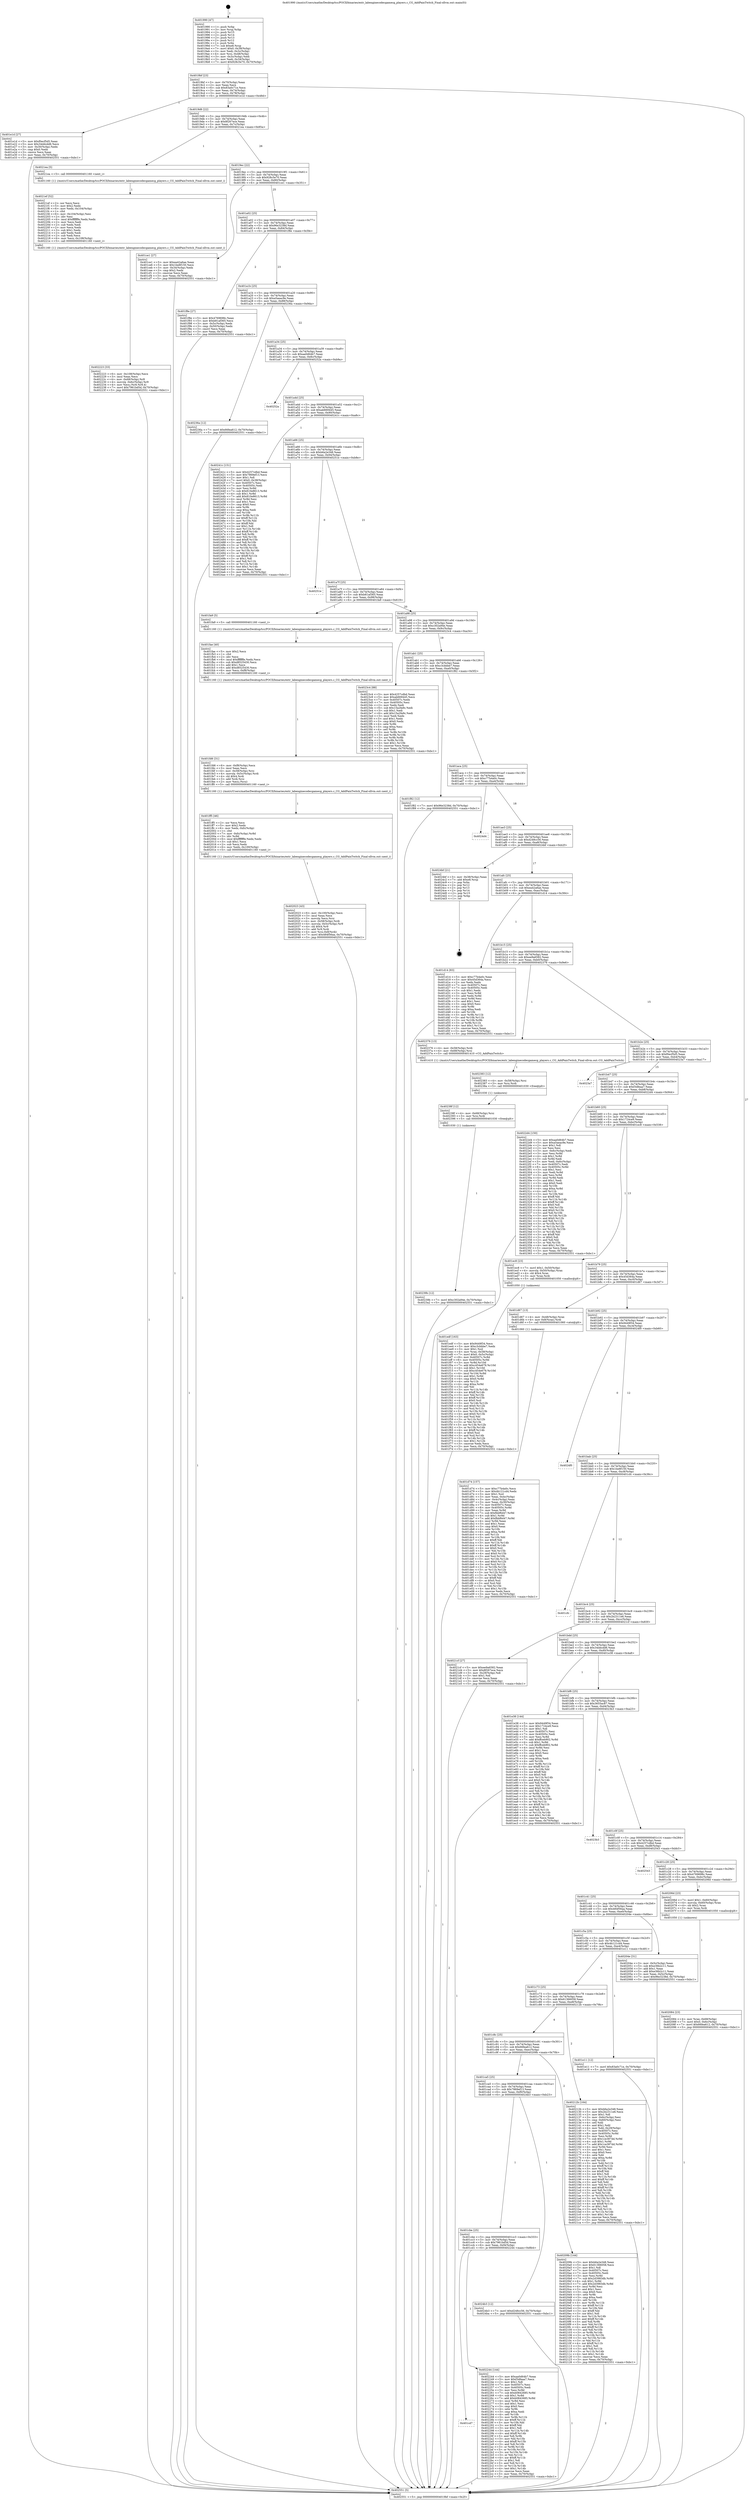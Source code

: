 digraph "0x401990" {
  label = "0x401990 (/mnt/c/Users/mathe/Desktop/tcc/POCII/binaries/extr_labenginecodecgamecg_players.c_CG_AddPainTwitch_Final-ollvm.out::main(0))"
  labelloc = "t"
  node[shape=record]

  Entry [label="",width=0.3,height=0.3,shape=circle,fillcolor=black,style=filled]
  "0x4019bf" [label="{
     0x4019bf [23]\l
     | [instrs]\l
     &nbsp;&nbsp;0x4019bf \<+3\>: mov -0x70(%rbp),%eax\l
     &nbsp;&nbsp;0x4019c2 \<+2\>: mov %eax,%ecx\l
     &nbsp;&nbsp;0x4019c4 \<+6\>: sub $0x83a0c71e,%ecx\l
     &nbsp;&nbsp;0x4019ca \<+3\>: mov %eax,-0x74(%rbp)\l
     &nbsp;&nbsp;0x4019cd \<+3\>: mov %ecx,-0x78(%rbp)\l
     &nbsp;&nbsp;0x4019d0 \<+6\>: je 0000000000401e1d \<main+0x48d\>\l
  }"]
  "0x401e1d" [label="{
     0x401e1d [27]\l
     | [instrs]\l
     &nbsp;&nbsp;0x401e1d \<+5\>: mov $0xf0ecf5d5,%eax\l
     &nbsp;&nbsp;0x401e22 \<+5\>: mov $0x34ddcdd6,%ecx\l
     &nbsp;&nbsp;0x401e27 \<+3\>: mov -0x30(%rbp),%edx\l
     &nbsp;&nbsp;0x401e2a \<+3\>: cmp $0x0,%edx\l
     &nbsp;&nbsp;0x401e2d \<+3\>: cmove %ecx,%eax\l
     &nbsp;&nbsp;0x401e30 \<+3\>: mov %eax,-0x70(%rbp)\l
     &nbsp;&nbsp;0x401e33 \<+5\>: jmp 0000000000402551 \<main+0xbc1\>\l
  }"]
  "0x4019d6" [label="{
     0x4019d6 [22]\l
     | [instrs]\l
     &nbsp;&nbsp;0x4019d6 \<+5\>: jmp 00000000004019db \<main+0x4b\>\l
     &nbsp;&nbsp;0x4019db \<+3\>: mov -0x74(%rbp),%eax\l
     &nbsp;&nbsp;0x4019de \<+5\>: sub $0x8f267ece,%eax\l
     &nbsp;&nbsp;0x4019e3 \<+3\>: mov %eax,-0x7c(%rbp)\l
     &nbsp;&nbsp;0x4019e6 \<+6\>: je 00000000004021ea \<main+0x85a\>\l
  }"]
  Exit [label="",width=0.3,height=0.3,shape=circle,fillcolor=black,style=filled,peripheries=2]
  "0x4021ea" [label="{
     0x4021ea [5]\l
     | [instrs]\l
     &nbsp;&nbsp;0x4021ea \<+5\>: call 0000000000401160 \<next_i\>\l
     | [calls]\l
     &nbsp;&nbsp;0x401160 \{1\} (/mnt/c/Users/mathe/Desktop/tcc/POCII/binaries/extr_labenginecodecgamecg_players.c_CG_AddPainTwitch_Final-ollvm.out::next_i)\l
  }"]
  "0x4019ec" [label="{
     0x4019ec [22]\l
     | [instrs]\l
     &nbsp;&nbsp;0x4019ec \<+5\>: jmp 00000000004019f1 \<main+0x61\>\l
     &nbsp;&nbsp;0x4019f1 \<+3\>: mov -0x74(%rbp),%eax\l
     &nbsp;&nbsp;0x4019f4 \<+5\>: sub $0x928c5e70,%eax\l
     &nbsp;&nbsp;0x4019f9 \<+3\>: mov %eax,-0x80(%rbp)\l
     &nbsp;&nbsp;0x4019fc \<+6\>: je 0000000000401ce1 \<main+0x351\>\l
  }"]
  "0x40239b" [label="{
     0x40239b [12]\l
     | [instrs]\l
     &nbsp;&nbsp;0x40239b \<+7\>: movl $0xc302a94e,-0x70(%rbp)\l
     &nbsp;&nbsp;0x4023a2 \<+5\>: jmp 0000000000402551 \<main+0xbc1\>\l
  }"]
  "0x401ce1" [label="{
     0x401ce1 [27]\l
     | [instrs]\l
     &nbsp;&nbsp;0x401ce1 \<+5\>: mov $0xea42a6ae,%eax\l
     &nbsp;&nbsp;0x401ce6 \<+5\>: mov $0x1be8f150,%ecx\l
     &nbsp;&nbsp;0x401ceb \<+3\>: mov -0x34(%rbp),%edx\l
     &nbsp;&nbsp;0x401cee \<+3\>: cmp $0x2,%edx\l
     &nbsp;&nbsp;0x401cf1 \<+3\>: cmovne %ecx,%eax\l
     &nbsp;&nbsp;0x401cf4 \<+3\>: mov %eax,-0x70(%rbp)\l
     &nbsp;&nbsp;0x401cf7 \<+5\>: jmp 0000000000402551 \<main+0xbc1\>\l
  }"]
  "0x401a02" [label="{
     0x401a02 [25]\l
     | [instrs]\l
     &nbsp;&nbsp;0x401a02 \<+5\>: jmp 0000000000401a07 \<main+0x77\>\l
     &nbsp;&nbsp;0x401a07 \<+3\>: mov -0x74(%rbp),%eax\l
     &nbsp;&nbsp;0x401a0a \<+5\>: sub $0x96e3238d,%eax\l
     &nbsp;&nbsp;0x401a0f \<+6\>: mov %eax,-0x84(%rbp)\l
     &nbsp;&nbsp;0x401a15 \<+6\>: je 0000000000401f8e \<main+0x5fe\>\l
  }"]
  "0x402551" [label="{
     0x402551 [5]\l
     | [instrs]\l
     &nbsp;&nbsp;0x402551 \<+5\>: jmp 00000000004019bf \<main+0x2f\>\l
  }"]
  "0x401990" [label="{
     0x401990 [47]\l
     | [instrs]\l
     &nbsp;&nbsp;0x401990 \<+1\>: push %rbp\l
     &nbsp;&nbsp;0x401991 \<+3\>: mov %rsp,%rbp\l
     &nbsp;&nbsp;0x401994 \<+2\>: push %r15\l
     &nbsp;&nbsp;0x401996 \<+2\>: push %r14\l
     &nbsp;&nbsp;0x401998 \<+2\>: push %r13\l
     &nbsp;&nbsp;0x40199a \<+2\>: push %r12\l
     &nbsp;&nbsp;0x40199c \<+1\>: push %rbx\l
     &nbsp;&nbsp;0x40199d \<+7\>: sub $0xe8,%rsp\l
     &nbsp;&nbsp;0x4019a4 \<+7\>: movl $0x0,-0x38(%rbp)\l
     &nbsp;&nbsp;0x4019ab \<+3\>: mov %edi,-0x3c(%rbp)\l
     &nbsp;&nbsp;0x4019ae \<+4\>: mov %rsi,-0x48(%rbp)\l
     &nbsp;&nbsp;0x4019b2 \<+3\>: mov -0x3c(%rbp),%edi\l
     &nbsp;&nbsp;0x4019b5 \<+3\>: mov %edi,-0x34(%rbp)\l
     &nbsp;&nbsp;0x4019b8 \<+7\>: movl $0x928c5e70,-0x70(%rbp)\l
  }"]
  "0x40238f" [label="{
     0x40238f [12]\l
     | [instrs]\l
     &nbsp;&nbsp;0x40238f \<+4\>: mov -0x68(%rbp),%rsi\l
     &nbsp;&nbsp;0x402393 \<+3\>: mov %rsi,%rdi\l
     &nbsp;&nbsp;0x402396 \<+5\>: call 0000000000401030 \<free@plt\>\l
     | [calls]\l
     &nbsp;&nbsp;0x401030 \{1\} (unknown)\l
  }"]
  "0x401f8e" [label="{
     0x401f8e [27]\l
     | [instrs]\l
     &nbsp;&nbsp;0x401f8e \<+5\>: mov $0x4769698c,%eax\l
     &nbsp;&nbsp;0x401f93 \<+5\>: mov $0xb81af365,%ecx\l
     &nbsp;&nbsp;0x401f98 \<+3\>: mov -0x5c(%rbp),%edx\l
     &nbsp;&nbsp;0x401f9b \<+3\>: cmp -0x50(%rbp),%edx\l
     &nbsp;&nbsp;0x401f9e \<+3\>: cmovl %ecx,%eax\l
     &nbsp;&nbsp;0x401fa1 \<+3\>: mov %eax,-0x70(%rbp)\l
     &nbsp;&nbsp;0x401fa4 \<+5\>: jmp 0000000000402551 \<main+0xbc1\>\l
  }"]
  "0x401a1b" [label="{
     0x401a1b [25]\l
     | [instrs]\l
     &nbsp;&nbsp;0x401a1b \<+5\>: jmp 0000000000401a20 \<main+0x90\>\l
     &nbsp;&nbsp;0x401a20 \<+3\>: mov -0x74(%rbp),%eax\l
     &nbsp;&nbsp;0x401a23 \<+5\>: sub $0xa5aeac9e,%eax\l
     &nbsp;&nbsp;0x401a28 \<+6\>: mov %eax,-0x88(%rbp)\l
     &nbsp;&nbsp;0x401a2e \<+6\>: je 000000000040236a \<main+0x9da\>\l
  }"]
  "0x402383" [label="{
     0x402383 [12]\l
     | [instrs]\l
     &nbsp;&nbsp;0x402383 \<+4\>: mov -0x58(%rbp),%rsi\l
     &nbsp;&nbsp;0x402387 \<+3\>: mov %rsi,%rdi\l
     &nbsp;&nbsp;0x40238a \<+5\>: call 0000000000401030 \<free@plt\>\l
     | [calls]\l
     &nbsp;&nbsp;0x401030 \{1\} (unknown)\l
  }"]
  "0x40236a" [label="{
     0x40236a [12]\l
     | [instrs]\l
     &nbsp;&nbsp;0x40236a \<+7\>: movl $0x66fea612,-0x70(%rbp)\l
     &nbsp;&nbsp;0x402371 \<+5\>: jmp 0000000000402551 \<main+0xbc1\>\l
  }"]
  "0x401a34" [label="{
     0x401a34 [25]\l
     | [instrs]\l
     &nbsp;&nbsp;0x401a34 \<+5\>: jmp 0000000000401a39 \<main+0xa9\>\l
     &nbsp;&nbsp;0x401a39 \<+3\>: mov -0x74(%rbp),%eax\l
     &nbsp;&nbsp;0x401a3c \<+5\>: sub $0xaa0d64b7,%eax\l
     &nbsp;&nbsp;0x401a41 \<+6\>: mov %eax,-0x8c(%rbp)\l
     &nbsp;&nbsp;0x401a47 \<+6\>: je 000000000040252a \<main+0xb9a\>\l
  }"]
  "0x401cd7" [label="{
     0x401cd7\l
  }", style=dashed]
  "0x40252a" [label="{
     0x40252a\l
  }", style=dashed]
  "0x401a4d" [label="{
     0x401a4d [25]\l
     | [instrs]\l
     &nbsp;&nbsp;0x401a4d \<+5\>: jmp 0000000000401a52 \<main+0xc2\>\l
     &nbsp;&nbsp;0x401a52 \<+3\>: mov -0x74(%rbp),%eax\l
     &nbsp;&nbsp;0x401a55 \<+5\>: sub $0xab669445,%eax\l
     &nbsp;&nbsp;0x401a5a \<+6\>: mov %eax,-0x90(%rbp)\l
     &nbsp;&nbsp;0x401a60 \<+6\>: je 000000000040241c \<main+0xa8c\>\l
  }"]
  "0x402244" [label="{
     0x402244 [144]\l
     | [instrs]\l
     &nbsp;&nbsp;0x402244 \<+5\>: mov $0xaa0d64b7,%eax\l
     &nbsp;&nbsp;0x402249 \<+5\>: mov $0xf3dfeaa7,%ecx\l
     &nbsp;&nbsp;0x40224e \<+2\>: mov $0x1,%dl\l
     &nbsp;&nbsp;0x402250 \<+7\>: mov 0x40507c,%esi\l
     &nbsp;&nbsp;0x402257 \<+7\>: mov 0x40505c,%edi\l
     &nbsp;&nbsp;0x40225e \<+3\>: mov %esi,%r8d\l
     &nbsp;&nbsp;0x402261 \<+7\>: sub $0xb0842685,%r8d\l
     &nbsp;&nbsp;0x402268 \<+4\>: sub $0x1,%r8d\l
     &nbsp;&nbsp;0x40226c \<+7\>: add $0xb0842685,%r8d\l
     &nbsp;&nbsp;0x402273 \<+4\>: imul %r8d,%esi\l
     &nbsp;&nbsp;0x402277 \<+3\>: and $0x1,%esi\l
     &nbsp;&nbsp;0x40227a \<+3\>: cmp $0x0,%esi\l
     &nbsp;&nbsp;0x40227d \<+4\>: sete %r9b\l
     &nbsp;&nbsp;0x402281 \<+3\>: cmp $0xa,%edi\l
     &nbsp;&nbsp;0x402284 \<+4\>: setl %r10b\l
     &nbsp;&nbsp;0x402288 \<+3\>: mov %r9b,%r11b\l
     &nbsp;&nbsp;0x40228b \<+4\>: xor $0xff,%r11b\l
     &nbsp;&nbsp;0x40228f \<+3\>: mov %r10b,%bl\l
     &nbsp;&nbsp;0x402292 \<+3\>: xor $0xff,%bl\l
     &nbsp;&nbsp;0x402295 \<+3\>: xor $0x1,%dl\l
     &nbsp;&nbsp;0x402298 \<+3\>: mov %r11b,%r14b\l
     &nbsp;&nbsp;0x40229b \<+4\>: and $0xff,%r14b\l
     &nbsp;&nbsp;0x40229f \<+3\>: and %dl,%r9b\l
     &nbsp;&nbsp;0x4022a2 \<+3\>: mov %bl,%r15b\l
     &nbsp;&nbsp;0x4022a5 \<+4\>: and $0xff,%r15b\l
     &nbsp;&nbsp;0x4022a9 \<+3\>: and %dl,%r10b\l
     &nbsp;&nbsp;0x4022ac \<+3\>: or %r9b,%r14b\l
     &nbsp;&nbsp;0x4022af \<+3\>: or %r10b,%r15b\l
     &nbsp;&nbsp;0x4022b2 \<+3\>: xor %r15b,%r14b\l
     &nbsp;&nbsp;0x4022b5 \<+3\>: or %bl,%r11b\l
     &nbsp;&nbsp;0x4022b8 \<+4\>: xor $0xff,%r11b\l
     &nbsp;&nbsp;0x4022bc \<+3\>: or $0x1,%dl\l
     &nbsp;&nbsp;0x4022bf \<+3\>: and %dl,%r11b\l
     &nbsp;&nbsp;0x4022c2 \<+3\>: or %r11b,%r14b\l
     &nbsp;&nbsp;0x4022c5 \<+4\>: test $0x1,%r14b\l
     &nbsp;&nbsp;0x4022c9 \<+3\>: cmovne %ecx,%eax\l
     &nbsp;&nbsp;0x4022cc \<+3\>: mov %eax,-0x70(%rbp)\l
     &nbsp;&nbsp;0x4022cf \<+5\>: jmp 0000000000402551 \<main+0xbc1\>\l
  }"]
  "0x40241c" [label="{
     0x40241c [151]\l
     | [instrs]\l
     &nbsp;&nbsp;0x40241c \<+5\>: mov $0x4257cdbd,%eax\l
     &nbsp;&nbsp;0x402421 \<+5\>: mov $0x7869ef13,%ecx\l
     &nbsp;&nbsp;0x402426 \<+2\>: mov $0x1,%dl\l
     &nbsp;&nbsp;0x402428 \<+7\>: movl $0x0,-0x38(%rbp)\l
     &nbsp;&nbsp;0x40242f \<+7\>: mov 0x40507c,%esi\l
     &nbsp;&nbsp;0x402436 \<+7\>: mov 0x40505c,%edi\l
     &nbsp;&nbsp;0x40243d \<+3\>: mov %esi,%r8d\l
     &nbsp;&nbsp;0x402440 \<+7\>: sub $0x810e8613,%r8d\l
     &nbsp;&nbsp;0x402447 \<+4\>: sub $0x1,%r8d\l
     &nbsp;&nbsp;0x40244b \<+7\>: add $0x810e8613,%r8d\l
     &nbsp;&nbsp;0x402452 \<+4\>: imul %r8d,%esi\l
     &nbsp;&nbsp;0x402456 \<+3\>: and $0x1,%esi\l
     &nbsp;&nbsp;0x402459 \<+3\>: cmp $0x0,%esi\l
     &nbsp;&nbsp;0x40245c \<+4\>: sete %r9b\l
     &nbsp;&nbsp;0x402460 \<+3\>: cmp $0xa,%edi\l
     &nbsp;&nbsp;0x402463 \<+4\>: setl %r10b\l
     &nbsp;&nbsp;0x402467 \<+3\>: mov %r9b,%r11b\l
     &nbsp;&nbsp;0x40246a \<+4\>: xor $0xff,%r11b\l
     &nbsp;&nbsp;0x40246e \<+3\>: mov %r10b,%bl\l
     &nbsp;&nbsp;0x402471 \<+3\>: xor $0xff,%bl\l
     &nbsp;&nbsp;0x402474 \<+3\>: xor $0x1,%dl\l
     &nbsp;&nbsp;0x402477 \<+3\>: mov %r11b,%r14b\l
     &nbsp;&nbsp;0x40247a \<+4\>: and $0xff,%r14b\l
     &nbsp;&nbsp;0x40247e \<+3\>: and %dl,%r9b\l
     &nbsp;&nbsp;0x402481 \<+3\>: mov %bl,%r15b\l
     &nbsp;&nbsp;0x402484 \<+4\>: and $0xff,%r15b\l
     &nbsp;&nbsp;0x402488 \<+3\>: and %dl,%r10b\l
     &nbsp;&nbsp;0x40248b \<+3\>: or %r9b,%r14b\l
     &nbsp;&nbsp;0x40248e \<+3\>: or %r10b,%r15b\l
     &nbsp;&nbsp;0x402491 \<+3\>: xor %r15b,%r14b\l
     &nbsp;&nbsp;0x402494 \<+3\>: or %bl,%r11b\l
     &nbsp;&nbsp;0x402497 \<+4\>: xor $0xff,%r11b\l
     &nbsp;&nbsp;0x40249b \<+3\>: or $0x1,%dl\l
     &nbsp;&nbsp;0x40249e \<+3\>: and %dl,%r11b\l
     &nbsp;&nbsp;0x4024a1 \<+3\>: or %r11b,%r14b\l
     &nbsp;&nbsp;0x4024a4 \<+4\>: test $0x1,%r14b\l
     &nbsp;&nbsp;0x4024a8 \<+3\>: cmovne %ecx,%eax\l
     &nbsp;&nbsp;0x4024ab \<+3\>: mov %eax,-0x70(%rbp)\l
     &nbsp;&nbsp;0x4024ae \<+5\>: jmp 0000000000402551 \<main+0xbc1\>\l
  }"]
  "0x401a66" [label="{
     0x401a66 [25]\l
     | [instrs]\l
     &nbsp;&nbsp;0x401a66 \<+5\>: jmp 0000000000401a6b \<main+0xdb\>\l
     &nbsp;&nbsp;0x401a6b \<+3\>: mov -0x74(%rbp),%eax\l
     &nbsp;&nbsp;0x401a6e \<+5\>: sub $0xb6a2e348,%eax\l
     &nbsp;&nbsp;0x401a73 \<+6\>: mov %eax,-0x94(%rbp)\l
     &nbsp;&nbsp;0x401a79 \<+6\>: je 000000000040251e \<main+0xb8e\>\l
  }"]
  "0x401cbe" [label="{
     0x401cbe [25]\l
     | [instrs]\l
     &nbsp;&nbsp;0x401cbe \<+5\>: jmp 0000000000401cc3 \<main+0x333\>\l
     &nbsp;&nbsp;0x401cc3 \<+3\>: mov -0x74(%rbp),%eax\l
     &nbsp;&nbsp;0x401cc6 \<+5\>: sub $0x7961bd5d,%eax\l
     &nbsp;&nbsp;0x401ccb \<+6\>: mov %eax,-0xf4(%rbp)\l
     &nbsp;&nbsp;0x401cd1 \<+6\>: je 0000000000402244 \<main+0x8b4\>\l
  }"]
  "0x40251e" [label="{
     0x40251e\l
  }", style=dashed]
  "0x401a7f" [label="{
     0x401a7f [25]\l
     | [instrs]\l
     &nbsp;&nbsp;0x401a7f \<+5\>: jmp 0000000000401a84 \<main+0xf4\>\l
     &nbsp;&nbsp;0x401a84 \<+3\>: mov -0x74(%rbp),%eax\l
     &nbsp;&nbsp;0x401a87 \<+5\>: sub $0xb81af365,%eax\l
     &nbsp;&nbsp;0x401a8c \<+6\>: mov %eax,-0x98(%rbp)\l
     &nbsp;&nbsp;0x401a92 \<+6\>: je 0000000000401fa9 \<main+0x619\>\l
  }"]
  "0x4024b3" [label="{
     0x4024b3 [12]\l
     | [instrs]\l
     &nbsp;&nbsp;0x4024b3 \<+7\>: movl $0xd248cc56,-0x70(%rbp)\l
     &nbsp;&nbsp;0x4024ba \<+5\>: jmp 0000000000402551 \<main+0xbc1\>\l
  }"]
  "0x401fa9" [label="{
     0x401fa9 [5]\l
     | [instrs]\l
     &nbsp;&nbsp;0x401fa9 \<+5\>: call 0000000000401160 \<next_i\>\l
     | [calls]\l
     &nbsp;&nbsp;0x401160 \{1\} (/mnt/c/Users/mathe/Desktop/tcc/POCII/binaries/extr_labenginecodecgamecg_players.c_CG_AddPainTwitch_Final-ollvm.out::next_i)\l
  }"]
  "0x401a98" [label="{
     0x401a98 [25]\l
     | [instrs]\l
     &nbsp;&nbsp;0x401a98 \<+5\>: jmp 0000000000401a9d \<main+0x10d\>\l
     &nbsp;&nbsp;0x401a9d \<+3\>: mov -0x74(%rbp),%eax\l
     &nbsp;&nbsp;0x401aa0 \<+5\>: sub $0xc302a94e,%eax\l
     &nbsp;&nbsp;0x401aa5 \<+6\>: mov %eax,-0x9c(%rbp)\l
     &nbsp;&nbsp;0x401aab \<+6\>: je 00000000004023c4 \<main+0xa34\>\l
  }"]
  "0x402223" [label="{
     0x402223 [33]\l
     | [instrs]\l
     &nbsp;&nbsp;0x402223 \<+6\>: mov -0x108(%rbp),%ecx\l
     &nbsp;&nbsp;0x402229 \<+3\>: imul %eax,%ecx\l
     &nbsp;&nbsp;0x40222c \<+4\>: mov -0x68(%rbp),%r8\l
     &nbsp;&nbsp;0x402230 \<+4\>: movslq -0x6c(%rbp),%r9\l
     &nbsp;&nbsp;0x402234 \<+4\>: mov %ecx,(%r8,%r9,4)\l
     &nbsp;&nbsp;0x402238 \<+7\>: movl $0x7961bd5d,-0x70(%rbp)\l
     &nbsp;&nbsp;0x40223f \<+5\>: jmp 0000000000402551 \<main+0xbc1\>\l
  }"]
  "0x4023c4" [label="{
     0x4023c4 [88]\l
     | [instrs]\l
     &nbsp;&nbsp;0x4023c4 \<+5\>: mov $0x4257cdbd,%eax\l
     &nbsp;&nbsp;0x4023c9 \<+5\>: mov $0xab669445,%ecx\l
     &nbsp;&nbsp;0x4023ce \<+7\>: mov 0x40507c,%edx\l
     &nbsp;&nbsp;0x4023d5 \<+7\>: mov 0x40505c,%esi\l
     &nbsp;&nbsp;0x4023dc \<+2\>: mov %edx,%edi\l
     &nbsp;&nbsp;0x4023de \<+6\>: sub $0x15a2fa9c,%edi\l
     &nbsp;&nbsp;0x4023e4 \<+3\>: sub $0x1,%edi\l
     &nbsp;&nbsp;0x4023e7 \<+6\>: add $0x15a2fa9c,%edi\l
     &nbsp;&nbsp;0x4023ed \<+3\>: imul %edi,%edx\l
     &nbsp;&nbsp;0x4023f0 \<+3\>: and $0x1,%edx\l
     &nbsp;&nbsp;0x4023f3 \<+3\>: cmp $0x0,%edx\l
     &nbsp;&nbsp;0x4023f6 \<+4\>: sete %r8b\l
     &nbsp;&nbsp;0x4023fa \<+3\>: cmp $0xa,%esi\l
     &nbsp;&nbsp;0x4023fd \<+4\>: setl %r9b\l
     &nbsp;&nbsp;0x402401 \<+3\>: mov %r8b,%r10b\l
     &nbsp;&nbsp;0x402404 \<+3\>: and %r9b,%r10b\l
     &nbsp;&nbsp;0x402407 \<+3\>: xor %r9b,%r8b\l
     &nbsp;&nbsp;0x40240a \<+3\>: or %r8b,%r10b\l
     &nbsp;&nbsp;0x40240d \<+4\>: test $0x1,%r10b\l
     &nbsp;&nbsp;0x402411 \<+3\>: cmovne %ecx,%eax\l
     &nbsp;&nbsp;0x402414 \<+3\>: mov %eax,-0x70(%rbp)\l
     &nbsp;&nbsp;0x402417 \<+5\>: jmp 0000000000402551 \<main+0xbc1\>\l
  }"]
  "0x401ab1" [label="{
     0x401ab1 [25]\l
     | [instrs]\l
     &nbsp;&nbsp;0x401ab1 \<+5\>: jmp 0000000000401ab6 \<main+0x126\>\l
     &nbsp;&nbsp;0x401ab6 \<+3\>: mov -0x74(%rbp),%eax\l
     &nbsp;&nbsp;0x401ab9 \<+5\>: sub $0xc3cbbbe7,%eax\l
     &nbsp;&nbsp;0x401abe \<+6\>: mov %eax,-0xa0(%rbp)\l
     &nbsp;&nbsp;0x401ac4 \<+6\>: je 0000000000401f82 \<main+0x5f2\>\l
  }"]
  "0x4021ef" [label="{
     0x4021ef [52]\l
     | [instrs]\l
     &nbsp;&nbsp;0x4021ef \<+2\>: xor %ecx,%ecx\l
     &nbsp;&nbsp;0x4021f1 \<+5\>: mov $0x2,%edx\l
     &nbsp;&nbsp;0x4021f6 \<+6\>: mov %edx,-0x104(%rbp)\l
     &nbsp;&nbsp;0x4021fc \<+1\>: cltd\l
     &nbsp;&nbsp;0x4021fd \<+6\>: mov -0x104(%rbp),%esi\l
     &nbsp;&nbsp;0x402203 \<+2\>: idiv %esi\l
     &nbsp;&nbsp;0x402205 \<+6\>: imul $0xfffffffe,%edx,%edx\l
     &nbsp;&nbsp;0x40220b \<+2\>: mov %ecx,%edi\l
     &nbsp;&nbsp;0x40220d \<+2\>: sub %edx,%edi\l
     &nbsp;&nbsp;0x40220f \<+2\>: mov %ecx,%edx\l
     &nbsp;&nbsp;0x402211 \<+3\>: sub $0x1,%edx\l
     &nbsp;&nbsp;0x402214 \<+2\>: add %edx,%edi\l
     &nbsp;&nbsp;0x402216 \<+2\>: sub %edi,%ecx\l
     &nbsp;&nbsp;0x402218 \<+6\>: mov %ecx,-0x108(%rbp)\l
     &nbsp;&nbsp;0x40221e \<+5\>: call 0000000000401160 \<next_i\>\l
     | [calls]\l
     &nbsp;&nbsp;0x401160 \{1\} (/mnt/c/Users/mathe/Desktop/tcc/POCII/binaries/extr_labenginecodecgamecg_players.c_CG_AddPainTwitch_Final-ollvm.out::next_i)\l
  }"]
  "0x401f82" [label="{
     0x401f82 [12]\l
     | [instrs]\l
     &nbsp;&nbsp;0x401f82 \<+7\>: movl $0x96e3238d,-0x70(%rbp)\l
     &nbsp;&nbsp;0x401f89 \<+5\>: jmp 0000000000402551 \<main+0xbc1\>\l
  }"]
  "0x401aca" [label="{
     0x401aca [25]\l
     | [instrs]\l
     &nbsp;&nbsp;0x401aca \<+5\>: jmp 0000000000401acf \<main+0x13f\>\l
     &nbsp;&nbsp;0x401acf \<+3\>: mov -0x74(%rbp),%eax\l
     &nbsp;&nbsp;0x401ad2 \<+5\>: sub $0xc77b4a0c,%eax\l
     &nbsp;&nbsp;0x401ad7 \<+6\>: mov %eax,-0xa4(%rbp)\l
     &nbsp;&nbsp;0x401add \<+6\>: je 00000000004024d4 \<main+0xb44\>\l
  }"]
  "0x401ca5" [label="{
     0x401ca5 [25]\l
     | [instrs]\l
     &nbsp;&nbsp;0x401ca5 \<+5\>: jmp 0000000000401caa \<main+0x31a\>\l
     &nbsp;&nbsp;0x401caa \<+3\>: mov -0x74(%rbp),%eax\l
     &nbsp;&nbsp;0x401cad \<+5\>: sub $0x7869ef13,%eax\l
     &nbsp;&nbsp;0x401cb2 \<+6\>: mov %eax,-0xf0(%rbp)\l
     &nbsp;&nbsp;0x401cb8 \<+6\>: je 00000000004024b3 \<main+0xb23\>\l
  }"]
  "0x4024d4" [label="{
     0x4024d4\l
  }", style=dashed]
  "0x401ae3" [label="{
     0x401ae3 [25]\l
     | [instrs]\l
     &nbsp;&nbsp;0x401ae3 \<+5\>: jmp 0000000000401ae8 \<main+0x158\>\l
     &nbsp;&nbsp;0x401ae8 \<+3\>: mov -0x74(%rbp),%eax\l
     &nbsp;&nbsp;0x401aeb \<+5\>: sub $0xd248cc56,%eax\l
     &nbsp;&nbsp;0x401af0 \<+6\>: mov %eax,-0xa8(%rbp)\l
     &nbsp;&nbsp;0x401af6 \<+6\>: je 00000000004024bf \<main+0xb2f\>\l
  }"]
  "0x40209b" [label="{
     0x40209b [144]\l
     | [instrs]\l
     &nbsp;&nbsp;0x40209b \<+5\>: mov $0xb6a2e348,%eax\l
     &nbsp;&nbsp;0x4020a0 \<+5\>: mov $0x61366058,%ecx\l
     &nbsp;&nbsp;0x4020a5 \<+2\>: mov $0x1,%dl\l
     &nbsp;&nbsp;0x4020a7 \<+7\>: mov 0x40507c,%esi\l
     &nbsp;&nbsp;0x4020ae \<+7\>: mov 0x40505c,%edi\l
     &nbsp;&nbsp;0x4020b5 \<+3\>: mov %esi,%r8d\l
     &nbsp;&nbsp;0x4020b8 \<+7\>: sub $0x2d3983db,%r8d\l
     &nbsp;&nbsp;0x4020bf \<+4\>: sub $0x1,%r8d\l
     &nbsp;&nbsp;0x4020c3 \<+7\>: add $0x2d3983db,%r8d\l
     &nbsp;&nbsp;0x4020ca \<+4\>: imul %r8d,%esi\l
     &nbsp;&nbsp;0x4020ce \<+3\>: and $0x1,%esi\l
     &nbsp;&nbsp;0x4020d1 \<+3\>: cmp $0x0,%esi\l
     &nbsp;&nbsp;0x4020d4 \<+4\>: sete %r9b\l
     &nbsp;&nbsp;0x4020d8 \<+3\>: cmp $0xa,%edi\l
     &nbsp;&nbsp;0x4020db \<+4\>: setl %r10b\l
     &nbsp;&nbsp;0x4020df \<+3\>: mov %r9b,%r11b\l
     &nbsp;&nbsp;0x4020e2 \<+4\>: xor $0xff,%r11b\l
     &nbsp;&nbsp;0x4020e6 \<+3\>: mov %r10b,%bl\l
     &nbsp;&nbsp;0x4020e9 \<+3\>: xor $0xff,%bl\l
     &nbsp;&nbsp;0x4020ec \<+3\>: xor $0x1,%dl\l
     &nbsp;&nbsp;0x4020ef \<+3\>: mov %r11b,%r14b\l
     &nbsp;&nbsp;0x4020f2 \<+4\>: and $0xff,%r14b\l
     &nbsp;&nbsp;0x4020f6 \<+3\>: and %dl,%r9b\l
     &nbsp;&nbsp;0x4020f9 \<+3\>: mov %bl,%r15b\l
     &nbsp;&nbsp;0x4020fc \<+4\>: and $0xff,%r15b\l
     &nbsp;&nbsp;0x402100 \<+3\>: and %dl,%r10b\l
     &nbsp;&nbsp;0x402103 \<+3\>: or %r9b,%r14b\l
     &nbsp;&nbsp;0x402106 \<+3\>: or %r10b,%r15b\l
     &nbsp;&nbsp;0x402109 \<+3\>: xor %r15b,%r14b\l
     &nbsp;&nbsp;0x40210c \<+3\>: or %bl,%r11b\l
     &nbsp;&nbsp;0x40210f \<+4\>: xor $0xff,%r11b\l
     &nbsp;&nbsp;0x402113 \<+3\>: or $0x1,%dl\l
     &nbsp;&nbsp;0x402116 \<+3\>: and %dl,%r11b\l
     &nbsp;&nbsp;0x402119 \<+3\>: or %r11b,%r14b\l
     &nbsp;&nbsp;0x40211c \<+4\>: test $0x1,%r14b\l
     &nbsp;&nbsp;0x402120 \<+3\>: cmovne %ecx,%eax\l
     &nbsp;&nbsp;0x402123 \<+3\>: mov %eax,-0x70(%rbp)\l
     &nbsp;&nbsp;0x402126 \<+5\>: jmp 0000000000402551 \<main+0xbc1\>\l
  }"]
  "0x4024bf" [label="{
     0x4024bf [21]\l
     | [instrs]\l
     &nbsp;&nbsp;0x4024bf \<+3\>: mov -0x38(%rbp),%eax\l
     &nbsp;&nbsp;0x4024c2 \<+7\>: add $0xe8,%rsp\l
     &nbsp;&nbsp;0x4024c9 \<+1\>: pop %rbx\l
     &nbsp;&nbsp;0x4024ca \<+2\>: pop %r12\l
     &nbsp;&nbsp;0x4024cc \<+2\>: pop %r13\l
     &nbsp;&nbsp;0x4024ce \<+2\>: pop %r14\l
     &nbsp;&nbsp;0x4024d0 \<+2\>: pop %r15\l
     &nbsp;&nbsp;0x4024d2 \<+1\>: pop %rbp\l
     &nbsp;&nbsp;0x4024d3 \<+1\>: ret\l
  }"]
  "0x401afc" [label="{
     0x401afc [25]\l
     | [instrs]\l
     &nbsp;&nbsp;0x401afc \<+5\>: jmp 0000000000401b01 \<main+0x171\>\l
     &nbsp;&nbsp;0x401b01 \<+3\>: mov -0x74(%rbp),%eax\l
     &nbsp;&nbsp;0x401b04 \<+5\>: sub $0xea42a6ae,%eax\l
     &nbsp;&nbsp;0x401b09 \<+6\>: mov %eax,-0xac(%rbp)\l
     &nbsp;&nbsp;0x401b0f \<+6\>: je 0000000000401d14 \<main+0x384\>\l
  }"]
  "0x401c8c" [label="{
     0x401c8c [25]\l
     | [instrs]\l
     &nbsp;&nbsp;0x401c8c \<+5\>: jmp 0000000000401c91 \<main+0x301\>\l
     &nbsp;&nbsp;0x401c91 \<+3\>: mov -0x74(%rbp),%eax\l
     &nbsp;&nbsp;0x401c94 \<+5\>: sub $0x66fea612,%eax\l
     &nbsp;&nbsp;0x401c99 \<+6\>: mov %eax,-0xec(%rbp)\l
     &nbsp;&nbsp;0x401c9f \<+6\>: je 000000000040209b \<main+0x70b\>\l
  }"]
  "0x401d14" [label="{
     0x401d14 [83]\l
     | [instrs]\l
     &nbsp;&nbsp;0x401d14 \<+5\>: mov $0xc77b4a0c,%eax\l
     &nbsp;&nbsp;0x401d19 \<+5\>: mov $0x45d364a,%ecx\l
     &nbsp;&nbsp;0x401d1e \<+2\>: xor %edx,%edx\l
     &nbsp;&nbsp;0x401d20 \<+7\>: mov 0x40507c,%esi\l
     &nbsp;&nbsp;0x401d27 \<+7\>: mov 0x40505c,%edi\l
     &nbsp;&nbsp;0x401d2e \<+3\>: sub $0x1,%edx\l
     &nbsp;&nbsp;0x401d31 \<+3\>: mov %esi,%r8d\l
     &nbsp;&nbsp;0x401d34 \<+3\>: add %edx,%r8d\l
     &nbsp;&nbsp;0x401d37 \<+4\>: imul %r8d,%esi\l
     &nbsp;&nbsp;0x401d3b \<+3\>: and $0x1,%esi\l
     &nbsp;&nbsp;0x401d3e \<+3\>: cmp $0x0,%esi\l
     &nbsp;&nbsp;0x401d41 \<+4\>: sete %r9b\l
     &nbsp;&nbsp;0x401d45 \<+3\>: cmp $0xa,%edi\l
     &nbsp;&nbsp;0x401d48 \<+4\>: setl %r10b\l
     &nbsp;&nbsp;0x401d4c \<+3\>: mov %r9b,%r11b\l
     &nbsp;&nbsp;0x401d4f \<+3\>: and %r10b,%r11b\l
     &nbsp;&nbsp;0x401d52 \<+3\>: xor %r10b,%r9b\l
     &nbsp;&nbsp;0x401d55 \<+3\>: or %r9b,%r11b\l
     &nbsp;&nbsp;0x401d58 \<+4\>: test $0x1,%r11b\l
     &nbsp;&nbsp;0x401d5c \<+3\>: cmovne %ecx,%eax\l
     &nbsp;&nbsp;0x401d5f \<+3\>: mov %eax,-0x70(%rbp)\l
     &nbsp;&nbsp;0x401d62 \<+5\>: jmp 0000000000402551 \<main+0xbc1\>\l
  }"]
  "0x401b15" [label="{
     0x401b15 [25]\l
     | [instrs]\l
     &nbsp;&nbsp;0x401b15 \<+5\>: jmp 0000000000401b1a \<main+0x18a\>\l
     &nbsp;&nbsp;0x401b1a \<+3\>: mov -0x74(%rbp),%eax\l
     &nbsp;&nbsp;0x401b1d \<+5\>: sub $0xee9a6582,%eax\l
     &nbsp;&nbsp;0x401b22 \<+6\>: mov %eax,-0xb0(%rbp)\l
     &nbsp;&nbsp;0x401b28 \<+6\>: je 0000000000402376 \<main+0x9e6\>\l
  }"]
  "0x40212b" [label="{
     0x40212b [164]\l
     | [instrs]\l
     &nbsp;&nbsp;0x40212b \<+5\>: mov $0xb6a2e348,%eax\l
     &nbsp;&nbsp;0x402130 \<+5\>: mov $0x2b2311e6,%ecx\l
     &nbsp;&nbsp;0x402135 \<+2\>: mov $0x1,%dl\l
     &nbsp;&nbsp;0x402137 \<+3\>: mov -0x6c(%rbp),%esi\l
     &nbsp;&nbsp;0x40213a \<+3\>: cmp -0x60(%rbp),%esi\l
     &nbsp;&nbsp;0x40213d \<+4\>: setl %dil\l
     &nbsp;&nbsp;0x402141 \<+4\>: and $0x1,%dil\l
     &nbsp;&nbsp;0x402145 \<+4\>: mov %dil,-0x29(%rbp)\l
     &nbsp;&nbsp;0x402149 \<+7\>: mov 0x40507c,%esi\l
     &nbsp;&nbsp;0x402150 \<+8\>: mov 0x40505c,%r8d\l
     &nbsp;&nbsp;0x402158 \<+3\>: mov %esi,%r9d\l
     &nbsp;&nbsp;0x40215b \<+7\>: sub $0x1ce387dd,%r9d\l
     &nbsp;&nbsp;0x402162 \<+4\>: sub $0x1,%r9d\l
     &nbsp;&nbsp;0x402166 \<+7\>: add $0x1ce387dd,%r9d\l
     &nbsp;&nbsp;0x40216d \<+4\>: imul %r9d,%esi\l
     &nbsp;&nbsp;0x402171 \<+3\>: and $0x1,%esi\l
     &nbsp;&nbsp;0x402174 \<+3\>: cmp $0x0,%esi\l
     &nbsp;&nbsp;0x402177 \<+4\>: sete %dil\l
     &nbsp;&nbsp;0x40217b \<+4\>: cmp $0xa,%r8d\l
     &nbsp;&nbsp;0x40217f \<+4\>: setl %r10b\l
     &nbsp;&nbsp;0x402183 \<+3\>: mov %dil,%r11b\l
     &nbsp;&nbsp;0x402186 \<+4\>: xor $0xff,%r11b\l
     &nbsp;&nbsp;0x40218a \<+3\>: mov %r10b,%bl\l
     &nbsp;&nbsp;0x40218d \<+3\>: xor $0xff,%bl\l
     &nbsp;&nbsp;0x402190 \<+3\>: xor $0x1,%dl\l
     &nbsp;&nbsp;0x402193 \<+3\>: mov %r11b,%r14b\l
     &nbsp;&nbsp;0x402196 \<+4\>: and $0xff,%r14b\l
     &nbsp;&nbsp;0x40219a \<+3\>: and %dl,%dil\l
     &nbsp;&nbsp;0x40219d \<+3\>: mov %bl,%r15b\l
     &nbsp;&nbsp;0x4021a0 \<+4\>: and $0xff,%r15b\l
     &nbsp;&nbsp;0x4021a4 \<+3\>: and %dl,%r10b\l
     &nbsp;&nbsp;0x4021a7 \<+3\>: or %dil,%r14b\l
     &nbsp;&nbsp;0x4021aa \<+3\>: or %r10b,%r15b\l
     &nbsp;&nbsp;0x4021ad \<+3\>: xor %r15b,%r14b\l
     &nbsp;&nbsp;0x4021b0 \<+3\>: or %bl,%r11b\l
     &nbsp;&nbsp;0x4021b3 \<+4\>: xor $0xff,%r11b\l
     &nbsp;&nbsp;0x4021b7 \<+3\>: or $0x1,%dl\l
     &nbsp;&nbsp;0x4021ba \<+3\>: and %dl,%r11b\l
     &nbsp;&nbsp;0x4021bd \<+3\>: or %r11b,%r14b\l
     &nbsp;&nbsp;0x4021c0 \<+4\>: test $0x1,%r14b\l
     &nbsp;&nbsp;0x4021c4 \<+3\>: cmovne %ecx,%eax\l
     &nbsp;&nbsp;0x4021c7 \<+3\>: mov %eax,-0x70(%rbp)\l
     &nbsp;&nbsp;0x4021ca \<+5\>: jmp 0000000000402551 \<main+0xbc1\>\l
  }"]
  "0x402376" [label="{
     0x402376 [13]\l
     | [instrs]\l
     &nbsp;&nbsp;0x402376 \<+4\>: mov -0x58(%rbp),%rdi\l
     &nbsp;&nbsp;0x40237a \<+4\>: mov -0x68(%rbp),%rsi\l
     &nbsp;&nbsp;0x40237e \<+5\>: call 0000000000401410 \<CG_AddPainTwitch\>\l
     | [calls]\l
     &nbsp;&nbsp;0x401410 \{1\} (/mnt/c/Users/mathe/Desktop/tcc/POCII/binaries/extr_labenginecodecgamecg_players.c_CG_AddPainTwitch_Final-ollvm.out::CG_AddPainTwitch)\l
  }"]
  "0x401b2e" [label="{
     0x401b2e [25]\l
     | [instrs]\l
     &nbsp;&nbsp;0x401b2e \<+5\>: jmp 0000000000401b33 \<main+0x1a3\>\l
     &nbsp;&nbsp;0x401b33 \<+3\>: mov -0x74(%rbp),%eax\l
     &nbsp;&nbsp;0x401b36 \<+5\>: sub $0xf0ecf5d5,%eax\l
     &nbsp;&nbsp;0x401b3b \<+6\>: mov %eax,-0xb4(%rbp)\l
     &nbsp;&nbsp;0x401b41 \<+6\>: je 00000000004023a7 \<main+0xa17\>\l
  }"]
  "0x402084" [label="{
     0x402084 [23]\l
     | [instrs]\l
     &nbsp;&nbsp;0x402084 \<+4\>: mov %rax,-0x68(%rbp)\l
     &nbsp;&nbsp;0x402088 \<+7\>: movl $0x0,-0x6c(%rbp)\l
     &nbsp;&nbsp;0x40208f \<+7\>: movl $0x66fea612,-0x70(%rbp)\l
     &nbsp;&nbsp;0x402096 \<+5\>: jmp 0000000000402551 \<main+0xbc1\>\l
  }"]
  "0x4023a7" [label="{
     0x4023a7\l
  }", style=dashed]
  "0x401b47" [label="{
     0x401b47 [25]\l
     | [instrs]\l
     &nbsp;&nbsp;0x401b47 \<+5\>: jmp 0000000000401b4c \<main+0x1bc\>\l
     &nbsp;&nbsp;0x401b4c \<+3\>: mov -0x74(%rbp),%eax\l
     &nbsp;&nbsp;0x401b4f \<+5\>: sub $0xf3dfeaa7,%eax\l
     &nbsp;&nbsp;0x401b54 \<+6\>: mov %eax,-0xb8(%rbp)\l
     &nbsp;&nbsp;0x401b5a \<+6\>: je 00000000004022d4 \<main+0x944\>\l
  }"]
  "0x402023" [label="{
     0x402023 [43]\l
     | [instrs]\l
     &nbsp;&nbsp;0x402023 \<+6\>: mov -0x100(%rbp),%ecx\l
     &nbsp;&nbsp;0x402029 \<+3\>: imul %eax,%ecx\l
     &nbsp;&nbsp;0x40202c \<+3\>: movslq %ecx,%rsi\l
     &nbsp;&nbsp;0x40202f \<+4\>: mov -0x58(%rbp),%rdi\l
     &nbsp;&nbsp;0x402033 \<+4\>: movslq -0x5c(%rbp),%r9\l
     &nbsp;&nbsp;0x402037 \<+4\>: shl $0x4,%r9\l
     &nbsp;&nbsp;0x40203b \<+3\>: add %r9,%rdi\l
     &nbsp;&nbsp;0x40203e \<+4\>: mov %rsi,0x8(%rdi)\l
     &nbsp;&nbsp;0x402042 \<+7\>: movl $0x484f56aa,-0x70(%rbp)\l
     &nbsp;&nbsp;0x402049 \<+5\>: jmp 0000000000402551 \<main+0xbc1\>\l
  }"]
  "0x4022d4" [label="{
     0x4022d4 [150]\l
     | [instrs]\l
     &nbsp;&nbsp;0x4022d4 \<+5\>: mov $0xaa0d64b7,%eax\l
     &nbsp;&nbsp;0x4022d9 \<+5\>: mov $0xa5aeac9e,%ecx\l
     &nbsp;&nbsp;0x4022de \<+2\>: mov $0x1,%dl\l
     &nbsp;&nbsp;0x4022e0 \<+2\>: xor %esi,%esi\l
     &nbsp;&nbsp;0x4022e2 \<+3\>: mov -0x6c(%rbp),%edi\l
     &nbsp;&nbsp;0x4022e5 \<+3\>: mov %esi,%r8d\l
     &nbsp;&nbsp;0x4022e8 \<+4\>: sub $0x1,%r8d\l
     &nbsp;&nbsp;0x4022ec \<+3\>: sub %r8d,%edi\l
     &nbsp;&nbsp;0x4022ef \<+3\>: mov %edi,-0x6c(%rbp)\l
     &nbsp;&nbsp;0x4022f2 \<+7\>: mov 0x40507c,%edi\l
     &nbsp;&nbsp;0x4022f9 \<+8\>: mov 0x40505c,%r8d\l
     &nbsp;&nbsp;0x402301 \<+3\>: sub $0x1,%esi\l
     &nbsp;&nbsp;0x402304 \<+3\>: mov %edi,%r9d\l
     &nbsp;&nbsp;0x402307 \<+3\>: add %esi,%r9d\l
     &nbsp;&nbsp;0x40230a \<+4\>: imul %r9d,%edi\l
     &nbsp;&nbsp;0x40230e \<+3\>: and $0x1,%edi\l
     &nbsp;&nbsp;0x402311 \<+3\>: cmp $0x0,%edi\l
     &nbsp;&nbsp;0x402314 \<+4\>: sete %r10b\l
     &nbsp;&nbsp;0x402318 \<+4\>: cmp $0xa,%r8d\l
     &nbsp;&nbsp;0x40231c \<+4\>: setl %r11b\l
     &nbsp;&nbsp;0x402320 \<+3\>: mov %r10b,%bl\l
     &nbsp;&nbsp;0x402323 \<+3\>: xor $0xff,%bl\l
     &nbsp;&nbsp;0x402326 \<+3\>: mov %r11b,%r14b\l
     &nbsp;&nbsp;0x402329 \<+4\>: xor $0xff,%r14b\l
     &nbsp;&nbsp;0x40232d \<+3\>: xor $0x0,%dl\l
     &nbsp;&nbsp;0x402330 \<+3\>: mov %bl,%r15b\l
     &nbsp;&nbsp;0x402333 \<+4\>: and $0x0,%r15b\l
     &nbsp;&nbsp;0x402337 \<+3\>: and %dl,%r10b\l
     &nbsp;&nbsp;0x40233a \<+3\>: mov %r14b,%r12b\l
     &nbsp;&nbsp;0x40233d \<+4\>: and $0x0,%r12b\l
     &nbsp;&nbsp;0x402341 \<+3\>: and %dl,%r11b\l
     &nbsp;&nbsp;0x402344 \<+3\>: or %r10b,%r15b\l
     &nbsp;&nbsp;0x402347 \<+3\>: or %r11b,%r12b\l
     &nbsp;&nbsp;0x40234a \<+3\>: xor %r12b,%r15b\l
     &nbsp;&nbsp;0x40234d \<+3\>: or %r14b,%bl\l
     &nbsp;&nbsp;0x402350 \<+3\>: xor $0xff,%bl\l
     &nbsp;&nbsp;0x402353 \<+3\>: or $0x0,%dl\l
     &nbsp;&nbsp;0x402356 \<+2\>: and %dl,%bl\l
     &nbsp;&nbsp;0x402358 \<+3\>: or %bl,%r15b\l
     &nbsp;&nbsp;0x40235b \<+4\>: test $0x1,%r15b\l
     &nbsp;&nbsp;0x40235f \<+3\>: cmovne %ecx,%eax\l
     &nbsp;&nbsp;0x402362 \<+3\>: mov %eax,-0x70(%rbp)\l
     &nbsp;&nbsp;0x402365 \<+5\>: jmp 0000000000402551 \<main+0xbc1\>\l
  }"]
  "0x401b60" [label="{
     0x401b60 [25]\l
     | [instrs]\l
     &nbsp;&nbsp;0x401b60 \<+5\>: jmp 0000000000401b65 \<main+0x1d5\>\l
     &nbsp;&nbsp;0x401b65 \<+3\>: mov -0x74(%rbp),%eax\l
     &nbsp;&nbsp;0x401b68 \<+5\>: sub $0x1724ce9,%eax\l
     &nbsp;&nbsp;0x401b6d \<+6\>: mov %eax,-0xbc(%rbp)\l
     &nbsp;&nbsp;0x401b73 \<+6\>: je 0000000000401ec8 \<main+0x538\>\l
  }"]
  "0x401ff5" [label="{
     0x401ff5 [46]\l
     | [instrs]\l
     &nbsp;&nbsp;0x401ff5 \<+2\>: xor %ecx,%ecx\l
     &nbsp;&nbsp;0x401ff7 \<+5\>: mov $0x2,%edx\l
     &nbsp;&nbsp;0x401ffc \<+6\>: mov %edx,-0xfc(%rbp)\l
     &nbsp;&nbsp;0x402002 \<+1\>: cltd\l
     &nbsp;&nbsp;0x402003 \<+7\>: mov -0xfc(%rbp),%r8d\l
     &nbsp;&nbsp;0x40200a \<+3\>: idiv %r8d\l
     &nbsp;&nbsp;0x40200d \<+6\>: imul $0xfffffffe,%edx,%edx\l
     &nbsp;&nbsp;0x402013 \<+3\>: sub $0x1,%ecx\l
     &nbsp;&nbsp;0x402016 \<+2\>: sub %ecx,%edx\l
     &nbsp;&nbsp;0x402018 \<+6\>: mov %edx,-0x100(%rbp)\l
     &nbsp;&nbsp;0x40201e \<+5\>: call 0000000000401160 \<next_i\>\l
     | [calls]\l
     &nbsp;&nbsp;0x401160 \{1\} (/mnt/c/Users/mathe/Desktop/tcc/POCII/binaries/extr_labenginecodecgamecg_players.c_CG_AddPainTwitch_Final-ollvm.out::next_i)\l
  }"]
  "0x401ec8" [label="{
     0x401ec8 [23]\l
     | [instrs]\l
     &nbsp;&nbsp;0x401ec8 \<+7\>: movl $0x1,-0x50(%rbp)\l
     &nbsp;&nbsp;0x401ecf \<+4\>: movslq -0x50(%rbp),%rax\l
     &nbsp;&nbsp;0x401ed3 \<+4\>: shl $0x4,%rax\l
     &nbsp;&nbsp;0x401ed7 \<+3\>: mov %rax,%rdi\l
     &nbsp;&nbsp;0x401eda \<+5\>: call 0000000000401050 \<malloc@plt\>\l
     | [calls]\l
     &nbsp;&nbsp;0x401050 \{1\} (unknown)\l
  }"]
  "0x401b79" [label="{
     0x401b79 [25]\l
     | [instrs]\l
     &nbsp;&nbsp;0x401b79 \<+5\>: jmp 0000000000401b7e \<main+0x1ee\>\l
     &nbsp;&nbsp;0x401b7e \<+3\>: mov -0x74(%rbp),%eax\l
     &nbsp;&nbsp;0x401b81 \<+5\>: sub $0x45d364a,%eax\l
     &nbsp;&nbsp;0x401b86 \<+6\>: mov %eax,-0xc0(%rbp)\l
     &nbsp;&nbsp;0x401b8c \<+6\>: je 0000000000401d67 \<main+0x3d7\>\l
  }"]
  "0x401fd6" [label="{
     0x401fd6 [31]\l
     | [instrs]\l
     &nbsp;&nbsp;0x401fd6 \<+6\>: mov -0xf8(%rbp),%ecx\l
     &nbsp;&nbsp;0x401fdc \<+3\>: imul %eax,%ecx\l
     &nbsp;&nbsp;0x401fdf \<+4\>: mov -0x58(%rbp),%rsi\l
     &nbsp;&nbsp;0x401fe3 \<+4\>: movslq -0x5c(%rbp),%rdi\l
     &nbsp;&nbsp;0x401fe7 \<+4\>: shl $0x4,%rdi\l
     &nbsp;&nbsp;0x401feb \<+3\>: add %rdi,%rsi\l
     &nbsp;&nbsp;0x401fee \<+2\>: mov %ecx,(%rsi)\l
     &nbsp;&nbsp;0x401ff0 \<+5\>: call 0000000000401160 \<next_i\>\l
     | [calls]\l
     &nbsp;&nbsp;0x401160 \{1\} (/mnt/c/Users/mathe/Desktop/tcc/POCII/binaries/extr_labenginecodecgamecg_players.c_CG_AddPainTwitch_Final-ollvm.out::next_i)\l
  }"]
  "0x401d67" [label="{
     0x401d67 [13]\l
     | [instrs]\l
     &nbsp;&nbsp;0x401d67 \<+4\>: mov -0x48(%rbp),%rax\l
     &nbsp;&nbsp;0x401d6b \<+4\>: mov 0x8(%rax),%rdi\l
     &nbsp;&nbsp;0x401d6f \<+5\>: call 0000000000401060 \<atoi@plt\>\l
     | [calls]\l
     &nbsp;&nbsp;0x401060 \{1\} (unknown)\l
  }"]
  "0x401b92" [label="{
     0x401b92 [25]\l
     | [instrs]\l
     &nbsp;&nbsp;0x401b92 \<+5\>: jmp 0000000000401b97 \<main+0x207\>\l
     &nbsp;&nbsp;0x401b97 \<+3\>: mov -0x74(%rbp),%eax\l
     &nbsp;&nbsp;0x401b9a \<+5\>: sub $0x9449f34,%eax\l
     &nbsp;&nbsp;0x401b9f \<+6\>: mov %eax,-0xc4(%rbp)\l
     &nbsp;&nbsp;0x401ba5 \<+6\>: je 00000000004024f0 \<main+0xb60\>\l
  }"]
  "0x401d74" [label="{
     0x401d74 [157]\l
     | [instrs]\l
     &nbsp;&nbsp;0x401d74 \<+5\>: mov $0xc77b4a0c,%ecx\l
     &nbsp;&nbsp;0x401d79 \<+5\>: mov $0x4b121cd4,%edx\l
     &nbsp;&nbsp;0x401d7e \<+3\>: mov $0x1,%sil\l
     &nbsp;&nbsp;0x401d81 \<+3\>: mov %eax,-0x4c(%rbp)\l
     &nbsp;&nbsp;0x401d84 \<+3\>: mov -0x4c(%rbp),%eax\l
     &nbsp;&nbsp;0x401d87 \<+3\>: mov %eax,-0x30(%rbp)\l
     &nbsp;&nbsp;0x401d8a \<+7\>: mov 0x40507c,%eax\l
     &nbsp;&nbsp;0x401d91 \<+8\>: mov 0x40505c,%r8d\l
     &nbsp;&nbsp;0x401d99 \<+3\>: mov %eax,%r9d\l
     &nbsp;&nbsp;0x401d9c \<+7\>: sub $0xfbbf6d47,%r9d\l
     &nbsp;&nbsp;0x401da3 \<+4\>: sub $0x1,%r9d\l
     &nbsp;&nbsp;0x401da7 \<+7\>: add $0xfbbf6d47,%r9d\l
     &nbsp;&nbsp;0x401dae \<+4\>: imul %r9d,%eax\l
     &nbsp;&nbsp;0x401db2 \<+3\>: and $0x1,%eax\l
     &nbsp;&nbsp;0x401db5 \<+3\>: cmp $0x0,%eax\l
     &nbsp;&nbsp;0x401db8 \<+4\>: sete %r10b\l
     &nbsp;&nbsp;0x401dbc \<+4\>: cmp $0xa,%r8d\l
     &nbsp;&nbsp;0x401dc0 \<+4\>: setl %r11b\l
     &nbsp;&nbsp;0x401dc4 \<+3\>: mov %r10b,%bl\l
     &nbsp;&nbsp;0x401dc7 \<+3\>: xor $0xff,%bl\l
     &nbsp;&nbsp;0x401dca \<+3\>: mov %r11b,%r14b\l
     &nbsp;&nbsp;0x401dcd \<+4\>: xor $0xff,%r14b\l
     &nbsp;&nbsp;0x401dd1 \<+4\>: xor $0x0,%sil\l
     &nbsp;&nbsp;0x401dd5 \<+3\>: mov %bl,%r15b\l
     &nbsp;&nbsp;0x401dd8 \<+4\>: and $0x0,%r15b\l
     &nbsp;&nbsp;0x401ddc \<+3\>: and %sil,%r10b\l
     &nbsp;&nbsp;0x401ddf \<+3\>: mov %r14b,%r12b\l
     &nbsp;&nbsp;0x401de2 \<+4\>: and $0x0,%r12b\l
     &nbsp;&nbsp;0x401de6 \<+3\>: and %sil,%r11b\l
     &nbsp;&nbsp;0x401de9 \<+3\>: or %r10b,%r15b\l
     &nbsp;&nbsp;0x401dec \<+3\>: or %r11b,%r12b\l
     &nbsp;&nbsp;0x401def \<+3\>: xor %r12b,%r15b\l
     &nbsp;&nbsp;0x401df2 \<+3\>: or %r14b,%bl\l
     &nbsp;&nbsp;0x401df5 \<+3\>: xor $0xff,%bl\l
     &nbsp;&nbsp;0x401df8 \<+4\>: or $0x0,%sil\l
     &nbsp;&nbsp;0x401dfc \<+3\>: and %sil,%bl\l
     &nbsp;&nbsp;0x401dff \<+3\>: or %bl,%r15b\l
     &nbsp;&nbsp;0x401e02 \<+4\>: test $0x1,%r15b\l
     &nbsp;&nbsp;0x401e06 \<+3\>: cmovne %edx,%ecx\l
     &nbsp;&nbsp;0x401e09 \<+3\>: mov %ecx,-0x70(%rbp)\l
     &nbsp;&nbsp;0x401e0c \<+5\>: jmp 0000000000402551 \<main+0xbc1\>\l
  }"]
  "0x401fae" [label="{
     0x401fae [40]\l
     | [instrs]\l
     &nbsp;&nbsp;0x401fae \<+5\>: mov $0x2,%ecx\l
     &nbsp;&nbsp;0x401fb3 \<+1\>: cltd\l
     &nbsp;&nbsp;0x401fb4 \<+2\>: idiv %ecx\l
     &nbsp;&nbsp;0x401fb6 \<+6\>: imul $0xfffffffe,%edx,%ecx\l
     &nbsp;&nbsp;0x401fbc \<+6\>: sub $0xd8525430,%ecx\l
     &nbsp;&nbsp;0x401fc2 \<+3\>: add $0x1,%ecx\l
     &nbsp;&nbsp;0x401fc5 \<+6\>: add $0xd8525430,%ecx\l
     &nbsp;&nbsp;0x401fcb \<+6\>: mov %ecx,-0xf8(%rbp)\l
     &nbsp;&nbsp;0x401fd1 \<+5\>: call 0000000000401160 \<next_i\>\l
     | [calls]\l
     &nbsp;&nbsp;0x401160 \{1\} (/mnt/c/Users/mathe/Desktop/tcc/POCII/binaries/extr_labenginecodecgamecg_players.c_CG_AddPainTwitch_Final-ollvm.out::next_i)\l
  }"]
  "0x4024f0" [label="{
     0x4024f0\l
  }", style=dashed]
  "0x401bab" [label="{
     0x401bab [25]\l
     | [instrs]\l
     &nbsp;&nbsp;0x401bab \<+5\>: jmp 0000000000401bb0 \<main+0x220\>\l
     &nbsp;&nbsp;0x401bb0 \<+3\>: mov -0x74(%rbp),%eax\l
     &nbsp;&nbsp;0x401bb3 \<+5\>: sub $0x1be8f150,%eax\l
     &nbsp;&nbsp;0x401bb8 \<+6\>: mov %eax,-0xc8(%rbp)\l
     &nbsp;&nbsp;0x401bbe \<+6\>: je 0000000000401cfc \<main+0x36c\>\l
  }"]
  "0x401edf" [label="{
     0x401edf [163]\l
     | [instrs]\l
     &nbsp;&nbsp;0x401edf \<+5\>: mov $0x9449f34,%ecx\l
     &nbsp;&nbsp;0x401ee4 \<+5\>: mov $0xc3cbbbe7,%edx\l
     &nbsp;&nbsp;0x401ee9 \<+3\>: mov $0x1,%sil\l
     &nbsp;&nbsp;0x401eec \<+4\>: mov %rax,-0x58(%rbp)\l
     &nbsp;&nbsp;0x401ef0 \<+7\>: movl $0x0,-0x5c(%rbp)\l
     &nbsp;&nbsp;0x401ef7 \<+8\>: mov 0x40507c,%r8d\l
     &nbsp;&nbsp;0x401eff \<+8\>: mov 0x40505c,%r9d\l
     &nbsp;&nbsp;0x401f07 \<+3\>: mov %r8d,%r10d\l
     &nbsp;&nbsp;0x401f0a \<+7\>: add $0xc454e679,%r10d\l
     &nbsp;&nbsp;0x401f11 \<+4\>: sub $0x1,%r10d\l
     &nbsp;&nbsp;0x401f15 \<+7\>: sub $0xc454e679,%r10d\l
     &nbsp;&nbsp;0x401f1c \<+4\>: imul %r10d,%r8d\l
     &nbsp;&nbsp;0x401f20 \<+4\>: and $0x1,%r8d\l
     &nbsp;&nbsp;0x401f24 \<+4\>: cmp $0x0,%r8d\l
     &nbsp;&nbsp;0x401f28 \<+4\>: sete %r11b\l
     &nbsp;&nbsp;0x401f2c \<+4\>: cmp $0xa,%r9d\l
     &nbsp;&nbsp;0x401f30 \<+3\>: setl %bl\l
     &nbsp;&nbsp;0x401f33 \<+3\>: mov %r11b,%r14b\l
     &nbsp;&nbsp;0x401f36 \<+4\>: xor $0xff,%r14b\l
     &nbsp;&nbsp;0x401f3a \<+3\>: mov %bl,%r15b\l
     &nbsp;&nbsp;0x401f3d \<+4\>: xor $0xff,%r15b\l
     &nbsp;&nbsp;0x401f41 \<+4\>: xor $0x0,%sil\l
     &nbsp;&nbsp;0x401f45 \<+3\>: mov %r14b,%r12b\l
     &nbsp;&nbsp;0x401f48 \<+4\>: and $0x0,%r12b\l
     &nbsp;&nbsp;0x401f4c \<+3\>: and %sil,%r11b\l
     &nbsp;&nbsp;0x401f4f \<+3\>: mov %r15b,%r13b\l
     &nbsp;&nbsp;0x401f52 \<+4\>: and $0x0,%r13b\l
     &nbsp;&nbsp;0x401f56 \<+3\>: and %sil,%bl\l
     &nbsp;&nbsp;0x401f59 \<+3\>: or %r11b,%r12b\l
     &nbsp;&nbsp;0x401f5c \<+3\>: or %bl,%r13b\l
     &nbsp;&nbsp;0x401f5f \<+3\>: xor %r13b,%r12b\l
     &nbsp;&nbsp;0x401f62 \<+3\>: or %r15b,%r14b\l
     &nbsp;&nbsp;0x401f65 \<+4\>: xor $0xff,%r14b\l
     &nbsp;&nbsp;0x401f69 \<+4\>: or $0x0,%sil\l
     &nbsp;&nbsp;0x401f6d \<+3\>: and %sil,%r14b\l
     &nbsp;&nbsp;0x401f70 \<+3\>: or %r14b,%r12b\l
     &nbsp;&nbsp;0x401f73 \<+4\>: test $0x1,%r12b\l
     &nbsp;&nbsp;0x401f77 \<+3\>: cmovne %edx,%ecx\l
     &nbsp;&nbsp;0x401f7a \<+3\>: mov %ecx,-0x70(%rbp)\l
     &nbsp;&nbsp;0x401f7d \<+5\>: jmp 0000000000402551 \<main+0xbc1\>\l
  }"]
  "0x401cfc" [label="{
     0x401cfc\l
  }", style=dashed]
  "0x401bc4" [label="{
     0x401bc4 [25]\l
     | [instrs]\l
     &nbsp;&nbsp;0x401bc4 \<+5\>: jmp 0000000000401bc9 \<main+0x239\>\l
     &nbsp;&nbsp;0x401bc9 \<+3\>: mov -0x74(%rbp),%eax\l
     &nbsp;&nbsp;0x401bcc \<+5\>: sub $0x2b2311e6,%eax\l
     &nbsp;&nbsp;0x401bd1 \<+6\>: mov %eax,-0xcc(%rbp)\l
     &nbsp;&nbsp;0x401bd7 \<+6\>: je 00000000004021cf \<main+0x83f\>\l
  }"]
  "0x401c73" [label="{
     0x401c73 [25]\l
     | [instrs]\l
     &nbsp;&nbsp;0x401c73 \<+5\>: jmp 0000000000401c78 \<main+0x2e8\>\l
     &nbsp;&nbsp;0x401c78 \<+3\>: mov -0x74(%rbp),%eax\l
     &nbsp;&nbsp;0x401c7b \<+5\>: sub $0x61366058,%eax\l
     &nbsp;&nbsp;0x401c80 \<+6\>: mov %eax,-0xe8(%rbp)\l
     &nbsp;&nbsp;0x401c86 \<+6\>: je 000000000040212b \<main+0x79b\>\l
  }"]
  "0x4021cf" [label="{
     0x4021cf [27]\l
     | [instrs]\l
     &nbsp;&nbsp;0x4021cf \<+5\>: mov $0xee9a6582,%eax\l
     &nbsp;&nbsp;0x4021d4 \<+5\>: mov $0x8f267ece,%ecx\l
     &nbsp;&nbsp;0x4021d9 \<+3\>: mov -0x29(%rbp),%dl\l
     &nbsp;&nbsp;0x4021dc \<+3\>: test $0x1,%dl\l
     &nbsp;&nbsp;0x4021df \<+3\>: cmovne %ecx,%eax\l
     &nbsp;&nbsp;0x4021e2 \<+3\>: mov %eax,-0x70(%rbp)\l
     &nbsp;&nbsp;0x4021e5 \<+5\>: jmp 0000000000402551 \<main+0xbc1\>\l
  }"]
  "0x401bdd" [label="{
     0x401bdd [25]\l
     | [instrs]\l
     &nbsp;&nbsp;0x401bdd \<+5\>: jmp 0000000000401be2 \<main+0x252\>\l
     &nbsp;&nbsp;0x401be2 \<+3\>: mov -0x74(%rbp),%eax\l
     &nbsp;&nbsp;0x401be5 \<+5\>: sub $0x34ddcdd6,%eax\l
     &nbsp;&nbsp;0x401bea \<+6\>: mov %eax,-0xd0(%rbp)\l
     &nbsp;&nbsp;0x401bf0 \<+6\>: je 0000000000401e38 \<main+0x4a8\>\l
  }"]
  "0x401e11" [label="{
     0x401e11 [12]\l
     | [instrs]\l
     &nbsp;&nbsp;0x401e11 \<+7\>: movl $0x83a0c71e,-0x70(%rbp)\l
     &nbsp;&nbsp;0x401e18 \<+5\>: jmp 0000000000402551 \<main+0xbc1\>\l
  }"]
  "0x401e38" [label="{
     0x401e38 [144]\l
     | [instrs]\l
     &nbsp;&nbsp;0x401e38 \<+5\>: mov $0x9449f34,%eax\l
     &nbsp;&nbsp;0x401e3d \<+5\>: mov $0x1724ce9,%ecx\l
     &nbsp;&nbsp;0x401e42 \<+2\>: mov $0x1,%dl\l
     &nbsp;&nbsp;0x401e44 \<+7\>: mov 0x40507c,%esi\l
     &nbsp;&nbsp;0x401e4b \<+7\>: mov 0x40505c,%edi\l
     &nbsp;&nbsp;0x401e52 \<+3\>: mov %esi,%r8d\l
     &nbsp;&nbsp;0x401e55 \<+7\>: add $0xffceb902,%r8d\l
     &nbsp;&nbsp;0x401e5c \<+4\>: sub $0x1,%r8d\l
     &nbsp;&nbsp;0x401e60 \<+7\>: sub $0xffceb902,%r8d\l
     &nbsp;&nbsp;0x401e67 \<+4\>: imul %r8d,%esi\l
     &nbsp;&nbsp;0x401e6b \<+3\>: and $0x1,%esi\l
     &nbsp;&nbsp;0x401e6e \<+3\>: cmp $0x0,%esi\l
     &nbsp;&nbsp;0x401e71 \<+4\>: sete %r9b\l
     &nbsp;&nbsp;0x401e75 \<+3\>: cmp $0xa,%edi\l
     &nbsp;&nbsp;0x401e78 \<+4\>: setl %r10b\l
     &nbsp;&nbsp;0x401e7c \<+3\>: mov %r9b,%r11b\l
     &nbsp;&nbsp;0x401e7f \<+4\>: xor $0xff,%r11b\l
     &nbsp;&nbsp;0x401e83 \<+3\>: mov %r10b,%bl\l
     &nbsp;&nbsp;0x401e86 \<+3\>: xor $0xff,%bl\l
     &nbsp;&nbsp;0x401e89 \<+3\>: xor $0x0,%dl\l
     &nbsp;&nbsp;0x401e8c \<+3\>: mov %r11b,%r14b\l
     &nbsp;&nbsp;0x401e8f \<+4\>: and $0x0,%r14b\l
     &nbsp;&nbsp;0x401e93 \<+3\>: and %dl,%r9b\l
     &nbsp;&nbsp;0x401e96 \<+3\>: mov %bl,%r15b\l
     &nbsp;&nbsp;0x401e99 \<+4\>: and $0x0,%r15b\l
     &nbsp;&nbsp;0x401e9d \<+3\>: and %dl,%r10b\l
     &nbsp;&nbsp;0x401ea0 \<+3\>: or %r9b,%r14b\l
     &nbsp;&nbsp;0x401ea3 \<+3\>: or %r10b,%r15b\l
     &nbsp;&nbsp;0x401ea6 \<+3\>: xor %r15b,%r14b\l
     &nbsp;&nbsp;0x401ea9 \<+3\>: or %bl,%r11b\l
     &nbsp;&nbsp;0x401eac \<+4\>: xor $0xff,%r11b\l
     &nbsp;&nbsp;0x401eb0 \<+3\>: or $0x0,%dl\l
     &nbsp;&nbsp;0x401eb3 \<+3\>: and %dl,%r11b\l
     &nbsp;&nbsp;0x401eb6 \<+3\>: or %r11b,%r14b\l
     &nbsp;&nbsp;0x401eb9 \<+4\>: test $0x1,%r14b\l
     &nbsp;&nbsp;0x401ebd \<+3\>: cmovne %ecx,%eax\l
     &nbsp;&nbsp;0x401ec0 \<+3\>: mov %eax,-0x70(%rbp)\l
     &nbsp;&nbsp;0x401ec3 \<+5\>: jmp 0000000000402551 \<main+0xbc1\>\l
  }"]
  "0x401bf6" [label="{
     0x401bf6 [25]\l
     | [instrs]\l
     &nbsp;&nbsp;0x401bf6 \<+5\>: jmp 0000000000401bfb \<main+0x26b\>\l
     &nbsp;&nbsp;0x401bfb \<+3\>: mov -0x74(%rbp),%eax\l
     &nbsp;&nbsp;0x401bfe \<+5\>: sub $0x3655ac87,%eax\l
     &nbsp;&nbsp;0x401c03 \<+6\>: mov %eax,-0xd4(%rbp)\l
     &nbsp;&nbsp;0x401c09 \<+6\>: je 00000000004023b3 \<main+0xa23\>\l
  }"]
  "0x401c5a" [label="{
     0x401c5a [25]\l
     | [instrs]\l
     &nbsp;&nbsp;0x401c5a \<+5\>: jmp 0000000000401c5f \<main+0x2cf\>\l
     &nbsp;&nbsp;0x401c5f \<+3\>: mov -0x74(%rbp),%eax\l
     &nbsp;&nbsp;0x401c62 \<+5\>: sub $0x4b121cd4,%eax\l
     &nbsp;&nbsp;0x401c67 \<+6\>: mov %eax,-0xe4(%rbp)\l
     &nbsp;&nbsp;0x401c6d \<+6\>: je 0000000000401e11 \<main+0x481\>\l
  }"]
  "0x4023b3" [label="{
     0x4023b3\l
  }", style=dashed]
  "0x401c0f" [label="{
     0x401c0f [25]\l
     | [instrs]\l
     &nbsp;&nbsp;0x401c0f \<+5\>: jmp 0000000000401c14 \<main+0x284\>\l
     &nbsp;&nbsp;0x401c14 \<+3\>: mov -0x74(%rbp),%eax\l
     &nbsp;&nbsp;0x401c17 \<+5\>: sub $0x4257cdbd,%eax\l
     &nbsp;&nbsp;0x401c1c \<+6\>: mov %eax,-0xd8(%rbp)\l
     &nbsp;&nbsp;0x401c22 \<+6\>: je 0000000000402543 \<main+0xbb3\>\l
  }"]
  "0x40204e" [label="{
     0x40204e [31]\l
     | [instrs]\l
     &nbsp;&nbsp;0x40204e \<+3\>: mov -0x5c(%rbp),%eax\l
     &nbsp;&nbsp;0x402051 \<+5\>: sub $0xe36b2c11,%eax\l
     &nbsp;&nbsp;0x402056 \<+3\>: add $0x1,%eax\l
     &nbsp;&nbsp;0x402059 \<+5\>: add $0xe36b2c11,%eax\l
     &nbsp;&nbsp;0x40205e \<+3\>: mov %eax,-0x5c(%rbp)\l
     &nbsp;&nbsp;0x402061 \<+7\>: movl $0x96e3238d,-0x70(%rbp)\l
     &nbsp;&nbsp;0x402068 \<+5\>: jmp 0000000000402551 \<main+0xbc1\>\l
  }"]
  "0x402543" [label="{
     0x402543\l
  }", style=dashed]
  "0x401c28" [label="{
     0x401c28 [25]\l
     | [instrs]\l
     &nbsp;&nbsp;0x401c28 \<+5\>: jmp 0000000000401c2d \<main+0x29d\>\l
     &nbsp;&nbsp;0x401c2d \<+3\>: mov -0x74(%rbp),%eax\l
     &nbsp;&nbsp;0x401c30 \<+5\>: sub $0x4769698c,%eax\l
     &nbsp;&nbsp;0x401c35 \<+6\>: mov %eax,-0xdc(%rbp)\l
     &nbsp;&nbsp;0x401c3b \<+6\>: je 000000000040206d \<main+0x6dd\>\l
  }"]
  "0x401c41" [label="{
     0x401c41 [25]\l
     | [instrs]\l
     &nbsp;&nbsp;0x401c41 \<+5\>: jmp 0000000000401c46 \<main+0x2b6\>\l
     &nbsp;&nbsp;0x401c46 \<+3\>: mov -0x74(%rbp),%eax\l
     &nbsp;&nbsp;0x401c49 \<+5\>: sub $0x484f56aa,%eax\l
     &nbsp;&nbsp;0x401c4e \<+6\>: mov %eax,-0xe0(%rbp)\l
     &nbsp;&nbsp;0x401c54 \<+6\>: je 000000000040204e \<main+0x6be\>\l
  }"]
  "0x40206d" [label="{
     0x40206d [23]\l
     | [instrs]\l
     &nbsp;&nbsp;0x40206d \<+7\>: movl $0x1,-0x60(%rbp)\l
     &nbsp;&nbsp;0x402074 \<+4\>: movslq -0x60(%rbp),%rax\l
     &nbsp;&nbsp;0x402078 \<+4\>: shl $0x2,%rax\l
     &nbsp;&nbsp;0x40207c \<+3\>: mov %rax,%rdi\l
     &nbsp;&nbsp;0x40207f \<+5\>: call 0000000000401050 \<malloc@plt\>\l
     | [calls]\l
     &nbsp;&nbsp;0x401050 \{1\} (unknown)\l
  }"]
  Entry -> "0x401990" [label=" 1"]
  "0x4019bf" -> "0x401e1d" [label=" 1"]
  "0x4019bf" -> "0x4019d6" [label=" 27"]
  "0x4024bf" -> Exit [label=" 1"]
  "0x4019d6" -> "0x4021ea" [label=" 1"]
  "0x4019d6" -> "0x4019ec" [label=" 26"]
  "0x4024b3" -> "0x402551" [label=" 1"]
  "0x4019ec" -> "0x401ce1" [label=" 1"]
  "0x4019ec" -> "0x401a02" [label=" 25"]
  "0x401ce1" -> "0x402551" [label=" 1"]
  "0x401990" -> "0x4019bf" [label=" 1"]
  "0x402551" -> "0x4019bf" [label=" 27"]
  "0x40241c" -> "0x402551" [label=" 1"]
  "0x401a02" -> "0x401f8e" [label=" 2"]
  "0x401a02" -> "0x401a1b" [label=" 23"]
  "0x4023c4" -> "0x402551" [label=" 1"]
  "0x401a1b" -> "0x40236a" [label=" 1"]
  "0x401a1b" -> "0x401a34" [label=" 22"]
  "0x40239b" -> "0x402551" [label=" 1"]
  "0x401a34" -> "0x40252a" [label=" 0"]
  "0x401a34" -> "0x401a4d" [label=" 22"]
  "0x40238f" -> "0x40239b" [label=" 1"]
  "0x401a4d" -> "0x40241c" [label=" 1"]
  "0x401a4d" -> "0x401a66" [label=" 21"]
  "0x402383" -> "0x40238f" [label=" 1"]
  "0x401a66" -> "0x40251e" [label=" 0"]
  "0x401a66" -> "0x401a7f" [label=" 21"]
  "0x40236a" -> "0x402551" [label=" 1"]
  "0x401a7f" -> "0x401fa9" [label=" 1"]
  "0x401a7f" -> "0x401a98" [label=" 20"]
  "0x4022d4" -> "0x402551" [label=" 1"]
  "0x401a98" -> "0x4023c4" [label=" 1"]
  "0x401a98" -> "0x401ab1" [label=" 19"]
  "0x401cbe" -> "0x401cd7" [label=" 0"]
  "0x401ab1" -> "0x401f82" [label=" 1"]
  "0x401ab1" -> "0x401aca" [label=" 18"]
  "0x401cbe" -> "0x402244" [label=" 1"]
  "0x401aca" -> "0x4024d4" [label=" 0"]
  "0x401aca" -> "0x401ae3" [label=" 18"]
  "0x402376" -> "0x402383" [label=" 1"]
  "0x401ae3" -> "0x4024bf" [label=" 1"]
  "0x401ae3" -> "0x401afc" [label=" 17"]
  "0x401ca5" -> "0x401cbe" [label=" 1"]
  "0x401afc" -> "0x401d14" [label=" 1"]
  "0x401afc" -> "0x401b15" [label=" 16"]
  "0x401d14" -> "0x402551" [label=" 1"]
  "0x402244" -> "0x402551" [label=" 1"]
  "0x401b15" -> "0x402376" [label=" 1"]
  "0x401b15" -> "0x401b2e" [label=" 15"]
  "0x402223" -> "0x402551" [label=" 1"]
  "0x401b2e" -> "0x4023a7" [label=" 0"]
  "0x401b2e" -> "0x401b47" [label=" 15"]
  "0x4021ea" -> "0x4021ef" [label=" 1"]
  "0x401b47" -> "0x4022d4" [label=" 1"]
  "0x401b47" -> "0x401b60" [label=" 14"]
  "0x4021cf" -> "0x402551" [label=" 2"]
  "0x401b60" -> "0x401ec8" [label=" 1"]
  "0x401b60" -> "0x401b79" [label=" 13"]
  "0x40212b" -> "0x402551" [label=" 2"]
  "0x401b79" -> "0x401d67" [label=" 1"]
  "0x401b79" -> "0x401b92" [label=" 12"]
  "0x401d67" -> "0x401d74" [label=" 1"]
  "0x401d74" -> "0x402551" [label=" 1"]
  "0x40209b" -> "0x402551" [label=" 2"]
  "0x401b92" -> "0x4024f0" [label=" 0"]
  "0x401b92" -> "0x401bab" [label=" 12"]
  "0x401c8c" -> "0x401ca5" [label=" 2"]
  "0x401bab" -> "0x401cfc" [label=" 0"]
  "0x401bab" -> "0x401bc4" [label=" 12"]
  "0x401c8c" -> "0x40209b" [label=" 2"]
  "0x401bc4" -> "0x4021cf" [label=" 2"]
  "0x401bc4" -> "0x401bdd" [label=" 10"]
  "0x401ca5" -> "0x4024b3" [label=" 1"]
  "0x401bdd" -> "0x401e38" [label=" 1"]
  "0x401bdd" -> "0x401bf6" [label=" 9"]
  "0x401c73" -> "0x401c8c" [label=" 4"]
  "0x401bf6" -> "0x4023b3" [label=" 0"]
  "0x401bf6" -> "0x401c0f" [label=" 9"]
  "0x4021ef" -> "0x402223" [label=" 1"]
  "0x401c0f" -> "0x402543" [label=" 0"]
  "0x401c0f" -> "0x401c28" [label=" 9"]
  "0x402084" -> "0x402551" [label=" 1"]
  "0x401c28" -> "0x40206d" [label=" 1"]
  "0x401c28" -> "0x401c41" [label=" 8"]
  "0x40206d" -> "0x402084" [label=" 1"]
  "0x401c41" -> "0x40204e" [label=" 1"]
  "0x401c41" -> "0x401c5a" [label=" 7"]
  "0x401c73" -> "0x40212b" [label=" 2"]
  "0x401c5a" -> "0x401e11" [label=" 1"]
  "0x401c5a" -> "0x401c73" [label=" 6"]
  "0x401e11" -> "0x402551" [label=" 1"]
  "0x401e1d" -> "0x402551" [label=" 1"]
  "0x401e38" -> "0x402551" [label=" 1"]
  "0x401ec8" -> "0x401edf" [label=" 1"]
  "0x401edf" -> "0x402551" [label=" 1"]
  "0x401f82" -> "0x402551" [label=" 1"]
  "0x401f8e" -> "0x402551" [label=" 2"]
  "0x401fa9" -> "0x401fae" [label=" 1"]
  "0x401fae" -> "0x401fd6" [label=" 1"]
  "0x401fd6" -> "0x401ff5" [label=" 1"]
  "0x401ff5" -> "0x402023" [label=" 1"]
  "0x402023" -> "0x402551" [label=" 1"]
  "0x40204e" -> "0x402551" [label=" 1"]
}
